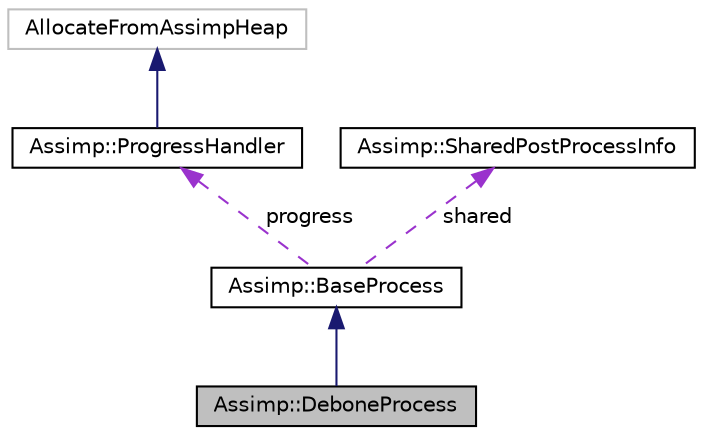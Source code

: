 digraph "Assimp::DeboneProcess"
{
  edge [fontname="Helvetica",fontsize="10",labelfontname="Helvetica",labelfontsize="10"];
  node [fontname="Helvetica",fontsize="10",shape=record];
  Node1 [label="Assimp::DeboneProcess",height=0.2,width=0.4,color="black", fillcolor="grey75", style="filled", fontcolor="black"];
  Node2 -> Node1 [dir="back",color="midnightblue",fontsize="10",style="solid"];
  Node2 [label="Assimp::BaseProcess",height=0.2,width=0.4,color="black", fillcolor="white", style="filled",URL="$class_assimp_1_1_base_process.html"];
  Node3 -> Node2 [dir="back",color="darkorchid3",fontsize="10",style="dashed",label=" progress" ];
  Node3 [label="Assimp::ProgressHandler",height=0.2,width=0.4,color="black", fillcolor="white", style="filled",URL="$class_assimp_1_1_progress_handler.html",tooltip="CPP-API: Abstract interface for custom progress report receivers. "];
  Node4 -> Node3 [dir="back",color="midnightblue",fontsize="10",style="solid"];
  Node4 [label="AllocateFromAssimpHeap",height=0.2,width=0.4,color="grey75", fillcolor="white", style="filled"];
  Node5 -> Node2 [dir="back",color="darkorchid3",fontsize="10",style="dashed",label=" shared" ];
  Node5 [label="Assimp::SharedPostProcessInfo",height=0.2,width=0.4,color="black", fillcolor="white", style="filled",URL="$class_assimp_1_1_shared_post_process_info.html"];
}
